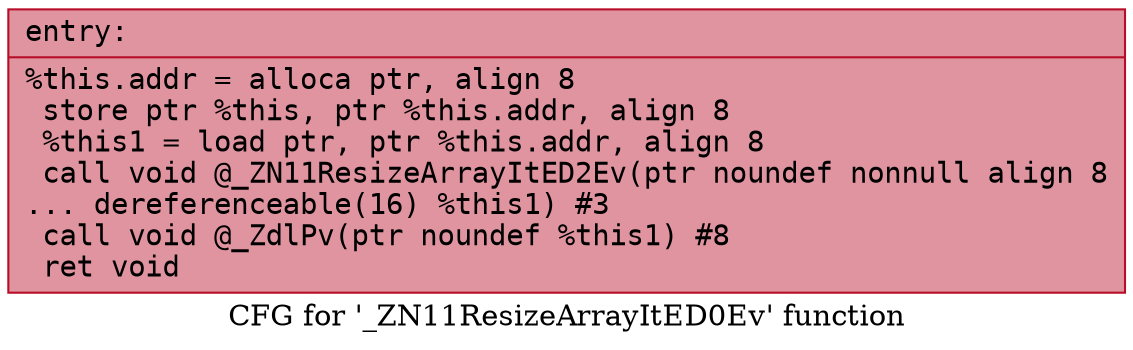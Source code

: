 digraph "CFG for '_ZN11ResizeArrayItED0Ev' function" {
	label="CFG for '_ZN11ResizeArrayItED0Ev' function";

	Node0x5621f7726690 [shape=record,color="#b70d28ff", style=filled, fillcolor="#b70d2870" fontname="Courier",label="{entry:\l|  %this.addr = alloca ptr, align 8\l  store ptr %this, ptr %this.addr, align 8\l  %this1 = load ptr, ptr %this.addr, align 8\l  call void @_ZN11ResizeArrayItED2Ev(ptr noundef nonnull align 8\l... dereferenceable(16) %this1) #3\l  call void @_ZdlPv(ptr noundef %this1) #8\l  ret void\l}"];
}
